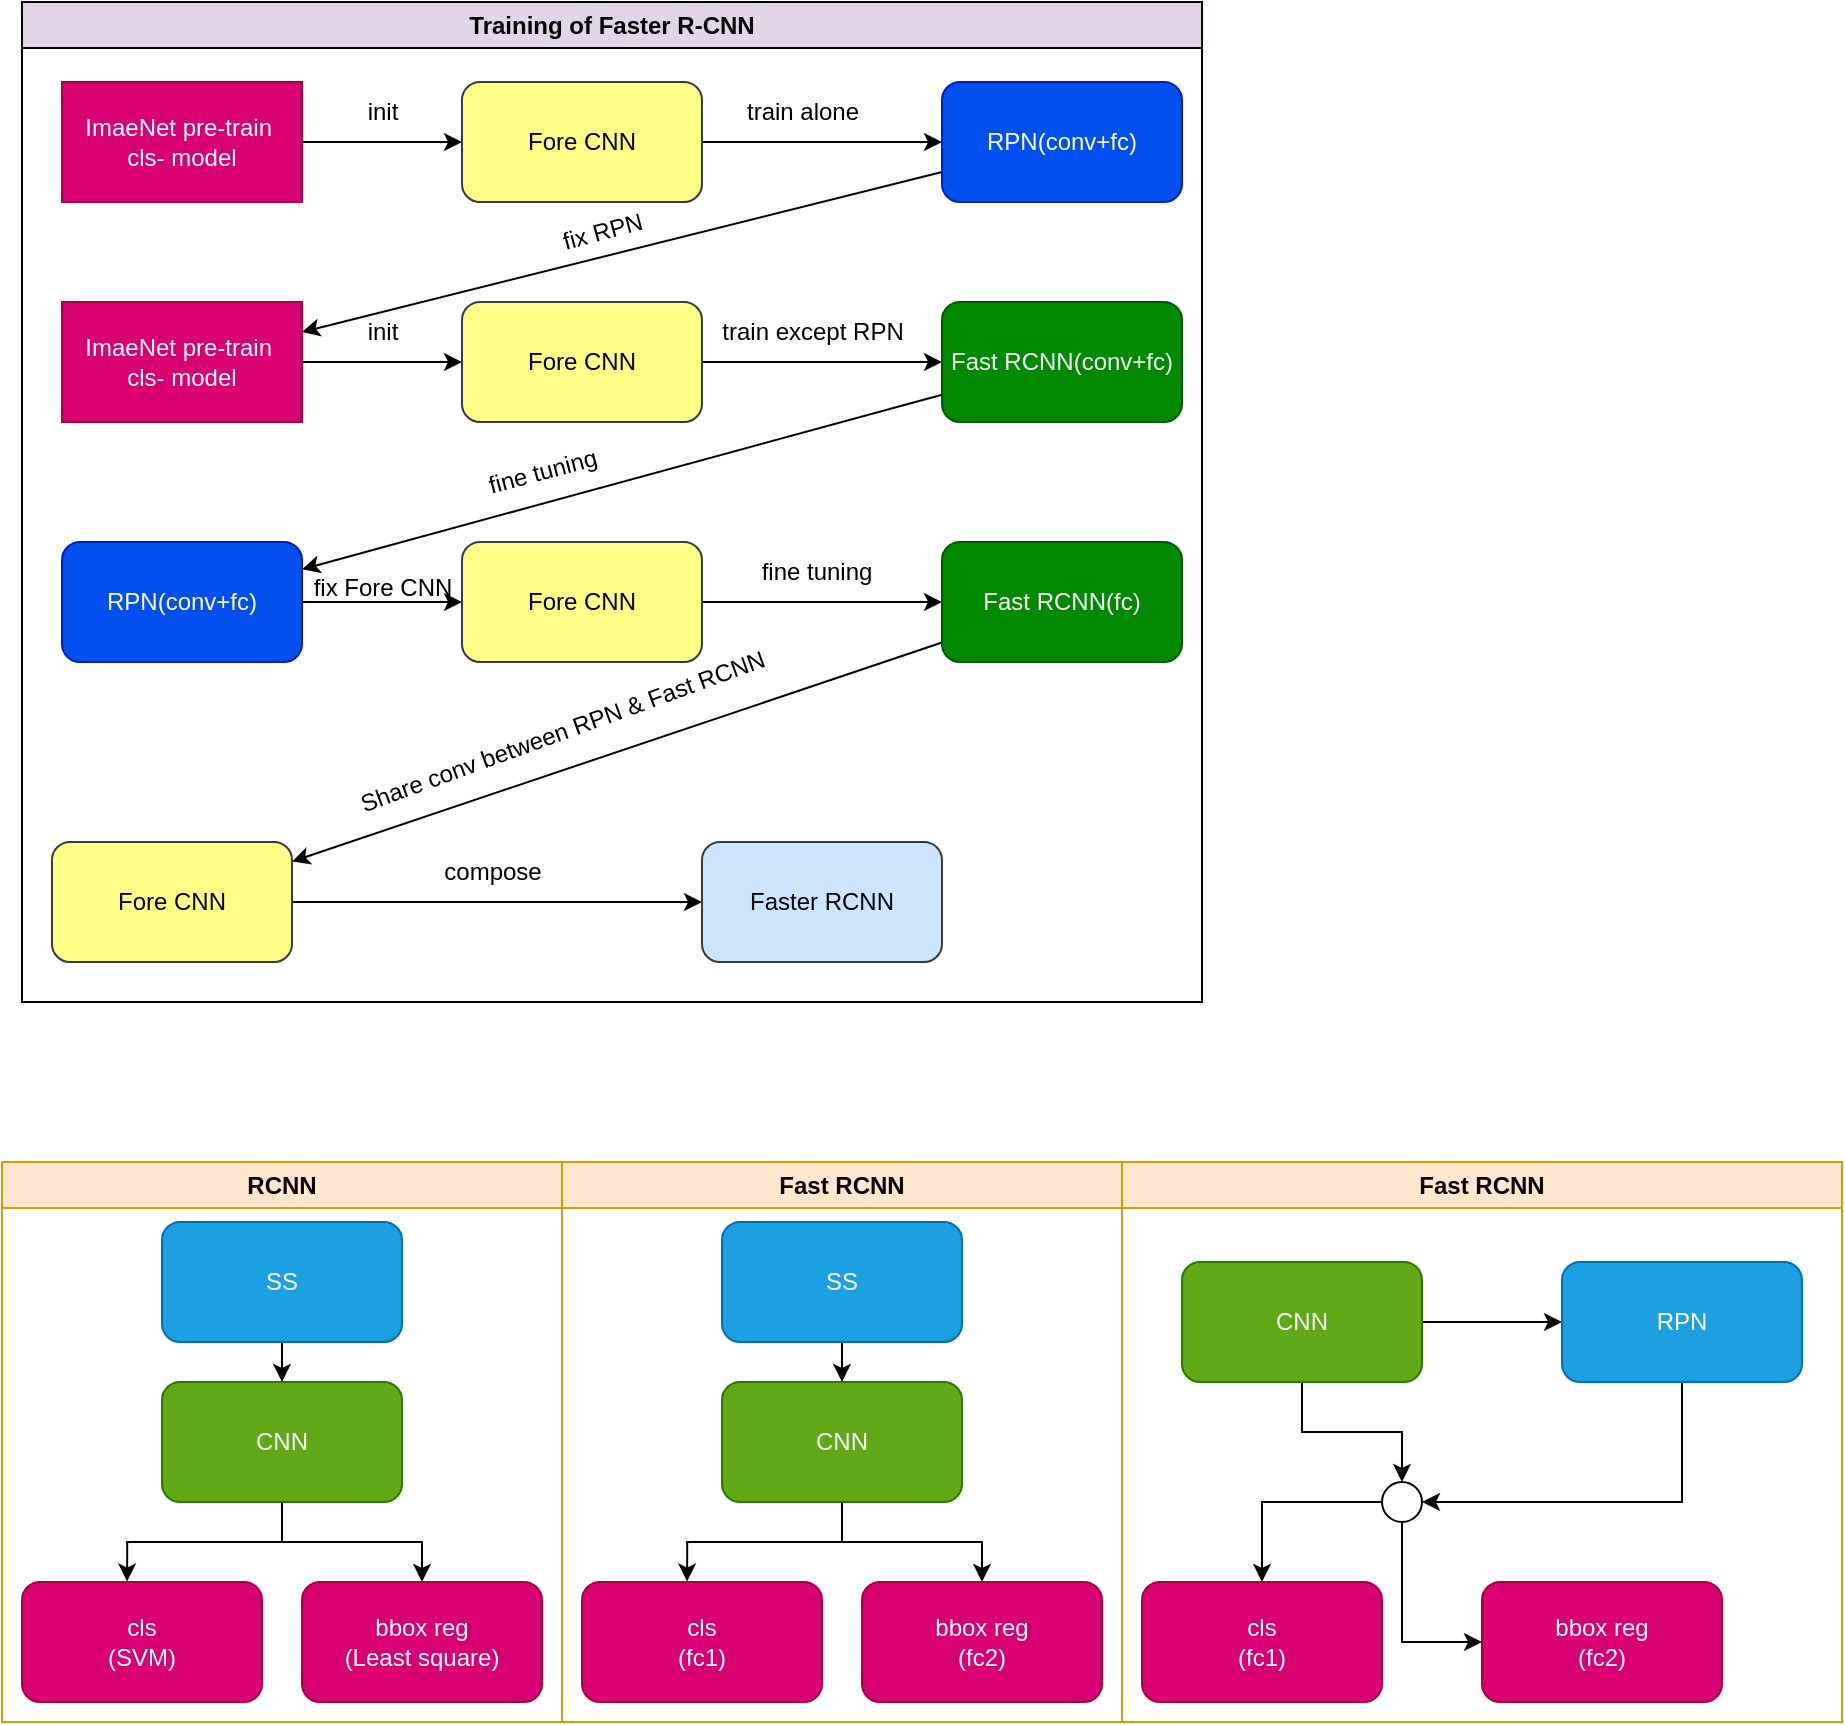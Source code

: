 <mxfile version="24.7.5">
  <diagram name="第 1 页" id="2QriNIWdTIV_ohWtYcBS">
    <mxGraphModel dx="2571" dy="1187" grid="1" gridSize="10" guides="1" tooltips="1" connect="1" arrows="1" fold="1" page="1" pageScale="1" pageWidth="827" pageHeight="1169" math="1" shadow="0">
      <root>
        <mxCell id="0" />
        <mxCell id="1" parent="0" />
        <mxCell id="cwPCQVJeZr_FaRnFtmwM-8" value="RCNN" style="swimlane;whiteSpace=wrap;html=1;fillColor=#ffe6cc;strokeColor=#d79b00;" vertex="1" parent="1">
          <mxGeometry x="-820" y="780" width="280" height="280" as="geometry" />
        </mxCell>
        <mxCell id="cwPCQVJeZr_FaRnFtmwM-24" style="edgeStyle=orthogonalEdgeStyle;rounded=0;orthogonalLoop=1;jettySize=auto;html=1;entryX=0.5;entryY=0;entryDx=0;entryDy=0;" edge="1" parent="cwPCQVJeZr_FaRnFtmwM-8" source="cwPCQVJeZr_FaRnFtmwM-9" target="cwPCQVJeZr_FaRnFtmwM-12">
          <mxGeometry relative="1" as="geometry" />
        </mxCell>
        <mxCell id="cwPCQVJeZr_FaRnFtmwM-9" value="SS" style="rounded=1;whiteSpace=wrap;html=1;fillColor=#1ba1e2;fontColor=#ffffff;strokeColor=#006EAF;" vertex="1" parent="cwPCQVJeZr_FaRnFtmwM-8">
          <mxGeometry x="80" y="30" width="120" height="60" as="geometry" />
        </mxCell>
        <mxCell id="cwPCQVJeZr_FaRnFtmwM-25" style="edgeStyle=orthogonalEdgeStyle;rounded=0;orthogonalLoop=1;jettySize=auto;html=1;entryX=0.5;entryY=0;entryDx=0;entryDy=0;" edge="1" parent="cwPCQVJeZr_FaRnFtmwM-8" source="cwPCQVJeZr_FaRnFtmwM-12" target="cwPCQVJeZr_FaRnFtmwM-20">
          <mxGeometry relative="1" as="geometry" />
        </mxCell>
        <mxCell id="cwPCQVJeZr_FaRnFtmwM-12" value="CNN" style="rounded=1;whiteSpace=wrap;html=1;fillColor=#60a917;fontColor=#ffffff;strokeColor=#2D7600;" vertex="1" parent="cwPCQVJeZr_FaRnFtmwM-8">
          <mxGeometry x="80" y="110" width="120" height="60" as="geometry" />
        </mxCell>
        <mxCell id="cwPCQVJeZr_FaRnFtmwM-14" value="cls&lt;br&gt;(SVM)" style="rounded=1;whiteSpace=wrap;html=1;fillColor=#d80073;fontColor=#ffffff;strokeColor=#A50040;" vertex="1" parent="cwPCQVJeZr_FaRnFtmwM-8">
          <mxGeometry x="10" y="210" width="120" height="60" as="geometry" />
        </mxCell>
        <mxCell id="cwPCQVJeZr_FaRnFtmwM-20" value="bbox reg&lt;br&gt;(Least square)" style="rounded=1;whiteSpace=wrap;html=1;fillColor=#d80073;fontColor=#ffffff;strokeColor=#A50040;" vertex="1" parent="cwPCQVJeZr_FaRnFtmwM-8">
          <mxGeometry x="150" y="210" width="120" height="60" as="geometry" />
        </mxCell>
        <mxCell id="cwPCQVJeZr_FaRnFtmwM-26" style="edgeStyle=orthogonalEdgeStyle;rounded=0;orthogonalLoop=1;jettySize=auto;html=1;entryX=0.438;entryY=-0.004;entryDx=0;entryDy=0;entryPerimeter=0;" edge="1" parent="cwPCQVJeZr_FaRnFtmwM-8" source="cwPCQVJeZr_FaRnFtmwM-12" target="cwPCQVJeZr_FaRnFtmwM-14">
          <mxGeometry relative="1" as="geometry" />
        </mxCell>
        <mxCell id="cwPCQVJeZr_FaRnFtmwM-2" value="Training of Faster R-CNN" style="swimlane;whiteSpace=wrap;html=1;fillColor=#e1d5e7;strokeColor=default;swimlaneFillColor=none;gradientColor=none;rounded=0;glass=0;swimlaneLine=1;" vertex="1" parent="1">
          <mxGeometry x="-810" y="200" width="590" height="500" as="geometry">
            <mxRectangle x="-585" y="800" width="140" height="30" as="alternateBounds" />
          </mxGeometry>
        </mxCell>
        <mxCell id="BoxG3O7RYdr3jMfG4PqG-7" style="edgeStyle=orthogonalEdgeStyle;rounded=0;orthogonalLoop=1;jettySize=auto;html=1;entryX=0;entryY=0.5;entryDx=0;entryDy=0;" parent="1" source="BoxG3O7RYdr3jMfG4PqG-1" target="BoxG3O7RYdr3jMfG4PqG-2" edge="1">
          <mxGeometry relative="1" as="geometry" />
        </mxCell>
        <mxCell id="BoxG3O7RYdr3jMfG4PqG-1" value="Fore CNN" style="rounded=1;whiteSpace=wrap;html=1;fillColor=#ffff88;strokeColor=#36393d;" parent="1" vertex="1">
          <mxGeometry x="-590" y="240" width="120" height="60" as="geometry" />
        </mxCell>
        <mxCell id="BoxG3O7RYdr3jMfG4PqG-13" style="rounded=0;orthogonalLoop=1;jettySize=auto;html=1;" parent="1" source="BoxG3O7RYdr3jMfG4PqG-2" target="BoxG3O7RYdr3jMfG4PqG-12" edge="1">
          <mxGeometry relative="1" as="geometry" />
        </mxCell>
        <mxCell id="BoxG3O7RYdr3jMfG4PqG-2" value="RPN(conv+fc)" style="rounded=1;whiteSpace=wrap;html=1;fillColor=#0050ef;fontColor=#ffffff;strokeColor=#001DBC;" parent="1" vertex="1">
          <mxGeometry x="-350" y="240" width="120" height="60" as="geometry" />
        </mxCell>
        <mxCell id="BoxG3O7RYdr3jMfG4PqG-5" style="edgeStyle=orthogonalEdgeStyle;rounded=0;orthogonalLoop=1;jettySize=auto;html=1;entryX=0;entryY=0.5;entryDx=0;entryDy=0;" parent="1" source="BoxG3O7RYdr3jMfG4PqG-4" target="BoxG3O7RYdr3jMfG4PqG-1" edge="1">
          <mxGeometry relative="1" as="geometry" />
        </mxCell>
        <mxCell id="BoxG3O7RYdr3jMfG4PqG-4" value="ImaeNet pre-train&amp;nbsp;&lt;div&gt;cls- model&lt;/div&gt;" style="rounded=0;whiteSpace=wrap;html=1;fillColor=#d80073;fontColor=#ffffff;strokeColor=#A50040;" parent="1" vertex="1">
          <mxGeometry x="-790" y="240" width="120" height="60" as="geometry" />
        </mxCell>
        <mxCell id="BoxG3O7RYdr3jMfG4PqG-6" value="init" style="text;html=1;align=center;verticalAlign=middle;resizable=0;points=[];autosize=1;strokeColor=none;fillColor=none;" parent="1" vertex="1">
          <mxGeometry x="-650" y="240" width="40" height="30" as="geometry" />
        </mxCell>
        <mxCell id="BoxG3O7RYdr3jMfG4PqG-8" value="train alone" style="text;html=1;align=center;verticalAlign=middle;resizable=0;points=[];autosize=1;strokeColor=none;fillColor=none;" parent="1" vertex="1">
          <mxGeometry x="-460" y="240" width="80" height="30" as="geometry" />
        </mxCell>
        <mxCell id="BoxG3O7RYdr3jMfG4PqG-9" value="init" style="text;html=1;align=center;verticalAlign=middle;resizable=0;points=[];autosize=1;strokeColor=none;fillColor=none;" parent="1" vertex="1">
          <mxGeometry x="-650" y="350" width="40" height="30" as="geometry" />
        </mxCell>
        <mxCell id="BoxG3O7RYdr3jMfG4PqG-10" style="edgeStyle=orthogonalEdgeStyle;rounded=0;orthogonalLoop=1;jettySize=auto;html=1;entryX=0;entryY=0.5;entryDx=0;entryDy=0;" parent="1" source="BoxG3O7RYdr3jMfG4PqG-12" target="BoxG3O7RYdr3jMfG4PqG-11" edge="1">
          <mxGeometry relative="1" as="geometry" />
        </mxCell>
        <mxCell id="BoxG3O7RYdr3jMfG4PqG-15" style="edgeStyle=orthogonalEdgeStyle;rounded=0;orthogonalLoop=1;jettySize=auto;html=1;entryX=0;entryY=0.5;entryDx=0;entryDy=0;" parent="1" source="BoxG3O7RYdr3jMfG4PqG-11" target="BoxG3O7RYdr3jMfG4PqG-16" edge="1">
          <mxGeometry relative="1" as="geometry">
            <mxPoint x="-410" y="380" as="targetPoint" />
          </mxGeometry>
        </mxCell>
        <mxCell id="BoxG3O7RYdr3jMfG4PqG-11" value="Fore CNN" style="rounded=1;whiteSpace=wrap;html=1;fillColor=#ffff88;strokeColor=#36393d;" parent="1" vertex="1">
          <mxGeometry x="-590" y="350" width="120" height="60" as="geometry" />
        </mxCell>
        <mxCell id="BoxG3O7RYdr3jMfG4PqG-12" value="ImaeNet pre-train&amp;nbsp;&lt;div&gt;cls- model&lt;/div&gt;" style="rounded=0;whiteSpace=wrap;html=1;fillColor=#d80073;fontColor=#ffffff;strokeColor=#A50040;" parent="1" vertex="1">
          <mxGeometry x="-790" y="350" width="120" height="60" as="geometry" />
        </mxCell>
        <mxCell id="BoxG3O7RYdr3jMfG4PqG-14" value="fix RPN" style="text;html=1;align=center;verticalAlign=middle;resizable=0;points=[];autosize=1;strokeColor=none;fillColor=none;rotation=-15;" parent="1" vertex="1">
          <mxGeometry x="-550" y="300" width="60" height="30" as="geometry" />
        </mxCell>
        <mxCell id="BoxG3O7RYdr3jMfG4PqG-19" style="rounded=0;orthogonalLoop=1;jettySize=auto;html=1;" parent="1" source="BoxG3O7RYdr3jMfG4PqG-16" target="BoxG3O7RYdr3jMfG4PqG-18" edge="1">
          <mxGeometry relative="1" as="geometry" />
        </mxCell>
        <mxCell id="BoxG3O7RYdr3jMfG4PqG-16" value="Fast RCNN(conv+fc)" style="rounded=1;whiteSpace=wrap;html=1;fillColor=#008a00;fontColor=#ffffff;strokeColor=#005700;" parent="1" vertex="1">
          <mxGeometry x="-350" y="350" width="120" height="60" as="geometry" />
        </mxCell>
        <mxCell id="BoxG3O7RYdr3jMfG4PqG-17" value="train except RPN" style="text;html=1;align=center;verticalAlign=middle;resizable=0;points=[];autosize=1;strokeColor=none;fillColor=none;" parent="1" vertex="1">
          <mxGeometry x="-470" y="350" width="110" height="30" as="geometry" />
        </mxCell>
        <mxCell id="BoxG3O7RYdr3jMfG4PqG-22" style="edgeStyle=orthogonalEdgeStyle;rounded=0;orthogonalLoop=1;jettySize=auto;html=1;entryX=0;entryY=0.5;entryDx=0;entryDy=0;" parent="1" source="BoxG3O7RYdr3jMfG4PqG-18" target="BoxG3O7RYdr3jMfG4PqG-21" edge="1">
          <mxGeometry relative="1" as="geometry" />
        </mxCell>
        <mxCell id="BoxG3O7RYdr3jMfG4PqG-18" value="RPN(conv+fc)" style="rounded=1;whiteSpace=wrap;html=1;fillColor=#0050ef;fontColor=#ffffff;strokeColor=#001DBC;" parent="1" vertex="1">
          <mxGeometry x="-790" y="470" width="120" height="60" as="geometry" />
        </mxCell>
        <mxCell id="BoxG3O7RYdr3jMfG4PqG-20" value="fine tuning" style="text;html=1;align=center;verticalAlign=middle;resizable=0;points=[];autosize=1;strokeColor=none;fillColor=none;rotation=-15;" parent="1" vertex="1">
          <mxGeometry x="-590" y="420" width="80" height="30" as="geometry" />
        </mxCell>
        <mxCell id="BoxG3O7RYdr3jMfG4PqG-25" style="edgeStyle=orthogonalEdgeStyle;rounded=0;orthogonalLoop=1;jettySize=auto;html=1;entryX=0;entryY=0.5;entryDx=0;entryDy=0;" parent="1" source="BoxG3O7RYdr3jMfG4PqG-21" target="BoxG3O7RYdr3jMfG4PqG-24" edge="1">
          <mxGeometry relative="1" as="geometry" />
        </mxCell>
        <mxCell id="BoxG3O7RYdr3jMfG4PqG-21" value="Fore CNN" style="rounded=1;whiteSpace=wrap;html=1;fillColor=#ffff88;strokeColor=#36393d;" parent="1" vertex="1">
          <mxGeometry x="-590" y="470" width="120" height="60" as="geometry" />
        </mxCell>
        <mxCell id="BoxG3O7RYdr3jMfG4PqG-23" value="fix Fore CNN" style="text;html=1;align=center;verticalAlign=middle;resizable=0;points=[];autosize=1;strokeColor=none;fillColor=none;" parent="1" vertex="1">
          <mxGeometry x="-675" y="478" width="90" height="30" as="geometry" />
        </mxCell>
        <mxCell id="BoxG3O7RYdr3jMfG4PqG-30" style="rounded=0;orthogonalLoop=1;jettySize=auto;html=1;" parent="1" source="BoxG3O7RYdr3jMfG4PqG-24" target="BoxG3O7RYdr3jMfG4PqG-29" edge="1">
          <mxGeometry relative="1" as="geometry" />
        </mxCell>
        <mxCell id="BoxG3O7RYdr3jMfG4PqG-24" value="Fast RCNN(fc)" style="rounded=1;whiteSpace=wrap;html=1;fillColor=#008a00;fontColor=#ffffff;strokeColor=#005700;" parent="1" vertex="1">
          <mxGeometry x="-350" y="470" width="120" height="60" as="geometry" />
        </mxCell>
        <mxCell id="BoxG3O7RYdr3jMfG4PqG-26" value="fine tuning" style="text;html=1;align=center;verticalAlign=middle;resizable=0;points=[];autosize=1;strokeColor=none;fillColor=none;rotation=0;" parent="1" vertex="1">
          <mxGeometry x="-453" y="470" width="80" height="30" as="geometry" />
        </mxCell>
        <mxCell id="BoxG3O7RYdr3jMfG4PqG-32" style="edgeStyle=orthogonalEdgeStyle;rounded=0;orthogonalLoop=1;jettySize=auto;html=1;" parent="1" source="BoxG3O7RYdr3jMfG4PqG-29" edge="1">
          <mxGeometry relative="1" as="geometry">
            <mxPoint x="-470" y="650" as="targetPoint" />
          </mxGeometry>
        </mxCell>
        <mxCell id="BoxG3O7RYdr3jMfG4PqG-29" value="Fore CNN" style="rounded=1;whiteSpace=wrap;html=1;fillColor=#ffff88;strokeColor=#36393d;" parent="1" vertex="1">
          <mxGeometry x="-795" y="620" width="120" height="60" as="geometry" />
        </mxCell>
        <mxCell id="BoxG3O7RYdr3jMfG4PqG-31" value="Share conv between RPN &amp;amp; Fast RCNN" style="text;html=1;align=center;verticalAlign=middle;resizable=0;points=[];autosize=1;strokeColor=none;fillColor=none;rotation=-20;" parent="1" vertex="1">
          <mxGeometry x="-660" y="550" width="240" height="30" as="geometry" />
        </mxCell>
        <mxCell id="BoxG3O7RYdr3jMfG4PqG-33" value="Faster RCNN" style="rounded=1;whiteSpace=wrap;html=1;fillColor=#cce5ff;strokeColor=#36393d;" parent="1" vertex="1">
          <mxGeometry x="-470" y="620" width="120" height="60" as="geometry" />
        </mxCell>
        <mxCell id="BoxG3O7RYdr3jMfG4PqG-34" value="compose" style="text;html=1;align=center;verticalAlign=middle;resizable=0;points=[];autosize=1;strokeColor=none;fillColor=none;" parent="1" vertex="1">
          <mxGeometry x="-610" y="620" width="70" height="30" as="geometry" />
        </mxCell>
        <mxCell id="cwPCQVJeZr_FaRnFtmwM-29" value="Fast RCNN" style="swimlane;whiteSpace=wrap;html=1;fillColor=#ffe6cc;strokeColor=#d79b00;" vertex="1" parent="1">
          <mxGeometry x="-540" y="780" width="280" height="280" as="geometry" />
        </mxCell>
        <mxCell id="cwPCQVJeZr_FaRnFtmwM-30" style="edgeStyle=orthogonalEdgeStyle;rounded=0;orthogonalLoop=1;jettySize=auto;html=1;entryX=0.5;entryY=0;entryDx=0;entryDy=0;" edge="1" parent="cwPCQVJeZr_FaRnFtmwM-29" source="cwPCQVJeZr_FaRnFtmwM-31" target="cwPCQVJeZr_FaRnFtmwM-33">
          <mxGeometry relative="1" as="geometry" />
        </mxCell>
        <mxCell id="cwPCQVJeZr_FaRnFtmwM-31" value="SS" style="rounded=1;whiteSpace=wrap;html=1;fillColor=#1ba1e2;fontColor=#ffffff;strokeColor=#006EAF;" vertex="1" parent="cwPCQVJeZr_FaRnFtmwM-29">
          <mxGeometry x="80" y="30" width="120" height="60" as="geometry" />
        </mxCell>
        <mxCell id="cwPCQVJeZr_FaRnFtmwM-32" style="edgeStyle=orthogonalEdgeStyle;rounded=0;orthogonalLoop=1;jettySize=auto;html=1;entryX=0.5;entryY=0;entryDx=0;entryDy=0;" edge="1" parent="cwPCQVJeZr_FaRnFtmwM-29" source="cwPCQVJeZr_FaRnFtmwM-33" target="cwPCQVJeZr_FaRnFtmwM-35">
          <mxGeometry relative="1" as="geometry" />
        </mxCell>
        <mxCell id="cwPCQVJeZr_FaRnFtmwM-33" value="CNN" style="rounded=1;whiteSpace=wrap;html=1;fillColor=#60a917;fontColor=#ffffff;strokeColor=#2D7600;" vertex="1" parent="cwPCQVJeZr_FaRnFtmwM-29">
          <mxGeometry x="80" y="110" width="120" height="60" as="geometry" />
        </mxCell>
        <mxCell id="cwPCQVJeZr_FaRnFtmwM-34" value="cls&lt;br&gt;(fc1)" style="rounded=1;whiteSpace=wrap;html=1;fillColor=#d80073;fontColor=#ffffff;strokeColor=#A50040;" vertex="1" parent="cwPCQVJeZr_FaRnFtmwM-29">
          <mxGeometry x="10" y="210" width="120" height="60" as="geometry" />
        </mxCell>
        <mxCell id="cwPCQVJeZr_FaRnFtmwM-35" value="bbox reg&lt;br&gt;(fc2)" style="rounded=1;whiteSpace=wrap;html=1;fillColor=#d80073;fontColor=#ffffff;strokeColor=#A50040;" vertex="1" parent="cwPCQVJeZr_FaRnFtmwM-29">
          <mxGeometry x="150" y="210" width="120" height="60" as="geometry" />
        </mxCell>
        <mxCell id="cwPCQVJeZr_FaRnFtmwM-36" style="edgeStyle=orthogonalEdgeStyle;rounded=0;orthogonalLoop=1;jettySize=auto;html=1;entryX=0.438;entryY=-0.004;entryDx=0;entryDy=0;entryPerimeter=0;" edge="1" parent="cwPCQVJeZr_FaRnFtmwM-29" source="cwPCQVJeZr_FaRnFtmwM-33" target="cwPCQVJeZr_FaRnFtmwM-34">
          <mxGeometry relative="1" as="geometry" />
        </mxCell>
        <mxCell id="cwPCQVJeZr_FaRnFtmwM-37" value="Fast RCNN" style="swimlane;whiteSpace=wrap;html=1;fillColor=#ffe6cc;strokeColor=#d79b00;" vertex="1" parent="1">
          <mxGeometry x="-260" y="780" width="360" height="280" as="geometry" />
        </mxCell>
        <mxCell id="cwPCQVJeZr_FaRnFtmwM-55" value="" style="edgeStyle=orthogonalEdgeStyle;rounded=0;orthogonalLoop=1;jettySize=auto;html=1;" edge="1" parent="cwPCQVJeZr_FaRnFtmwM-37" source="cwPCQVJeZr_FaRnFtmwM-41" target="cwPCQVJeZr_FaRnFtmwM-54">
          <mxGeometry relative="1" as="geometry" />
        </mxCell>
        <mxCell id="cwPCQVJeZr_FaRnFtmwM-60" style="edgeStyle=orthogonalEdgeStyle;rounded=0;orthogonalLoop=1;jettySize=auto;html=1;entryX=0;entryY=0.5;entryDx=0;entryDy=0;" edge="1" parent="cwPCQVJeZr_FaRnFtmwM-37" source="cwPCQVJeZr_FaRnFtmwM-41" target="cwPCQVJeZr_FaRnFtmwM-52">
          <mxGeometry relative="1" as="geometry" />
        </mxCell>
        <mxCell id="cwPCQVJeZr_FaRnFtmwM-41" value="CNN" style="rounded=1;whiteSpace=wrap;html=1;fillColor=#60a917;fontColor=#ffffff;strokeColor=#2D7600;" vertex="1" parent="cwPCQVJeZr_FaRnFtmwM-37">
          <mxGeometry x="30" y="50" width="120" height="60" as="geometry" />
        </mxCell>
        <mxCell id="cwPCQVJeZr_FaRnFtmwM-42" value="cls&lt;br&gt;(fc1)" style="rounded=1;whiteSpace=wrap;html=1;fillColor=#d80073;fontColor=#ffffff;strokeColor=#A50040;" vertex="1" parent="cwPCQVJeZr_FaRnFtmwM-37">
          <mxGeometry x="10" y="210" width="120" height="60" as="geometry" />
        </mxCell>
        <mxCell id="cwPCQVJeZr_FaRnFtmwM-43" value="bbox reg&lt;br&gt;(fc2)" style="rounded=1;whiteSpace=wrap;html=1;fillColor=#d80073;fontColor=#ffffff;strokeColor=#A50040;" vertex="1" parent="cwPCQVJeZr_FaRnFtmwM-37">
          <mxGeometry x="180" y="210" width="120" height="60" as="geometry" />
        </mxCell>
        <mxCell id="cwPCQVJeZr_FaRnFtmwM-56" style="edgeStyle=orthogonalEdgeStyle;rounded=0;orthogonalLoop=1;jettySize=auto;html=1;entryX=1;entryY=0.5;entryDx=0;entryDy=0;" edge="1" parent="cwPCQVJeZr_FaRnFtmwM-37" source="cwPCQVJeZr_FaRnFtmwM-52" target="cwPCQVJeZr_FaRnFtmwM-54">
          <mxGeometry relative="1" as="geometry">
            <Array as="points">
              <mxPoint x="280" y="170" />
            </Array>
          </mxGeometry>
        </mxCell>
        <mxCell id="cwPCQVJeZr_FaRnFtmwM-52" value="RPN" style="rounded=1;whiteSpace=wrap;html=1;fillColor=#1ba1e2;fontColor=#ffffff;strokeColor=#006EAF;" vertex="1" parent="cwPCQVJeZr_FaRnFtmwM-37">
          <mxGeometry x="220" y="50" width="120" height="60" as="geometry" />
        </mxCell>
        <mxCell id="cwPCQVJeZr_FaRnFtmwM-57" style="edgeStyle=orthogonalEdgeStyle;rounded=0;orthogonalLoop=1;jettySize=auto;html=1;" edge="1" parent="cwPCQVJeZr_FaRnFtmwM-37" source="cwPCQVJeZr_FaRnFtmwM-54" target="cwPCQVJeZr_FaRnFtmwM-42">
          <mxGeometry relative="1" as="geometry">
            <Array as="points">
              <mxPoint x="70" y="170" />
            </Array>
          </mxGeometry>
        </mxCell>
        <mxCell id="cwPCQVJeZr_FaRnFtmwM-59" style="edgeStyle=orthogonalEdgeStyle;rounded=0;orthogonalLoop=1;jettySize=auto;html=1;entryX=0;entryY=0.5;entryDx=0;entryDy=0;" edge="1" parent="cwPCQVJeZr_FaRnFtmwM-37" source="cwPCQVJeZr_FaRnFtmwM-54" target="cwPCQVJeZr_FaRnFtmwM-43">
          <mxGeometry relative="1" as="geometry">
            <Array as="points">
              <mxPoint x="140" y="240" />
            </Array>
          </mxGeometry>
        </mxCell>
        <mxCell id="cwPCQVJeZr_FaRnFtmwM-54" value="" style="ellipse;whiteSpace=wrap;html=1;aspect=fixed;" vertex="1" parent="cwPCQVJeZr_FaRnFtmwM-37">
          <mxGeometry x="130" y="160" width="20" height="20" as="geometry" />
        </mxCell>
      </root>
    </mxGraphModel>
  </diagram>
</mxfile>
